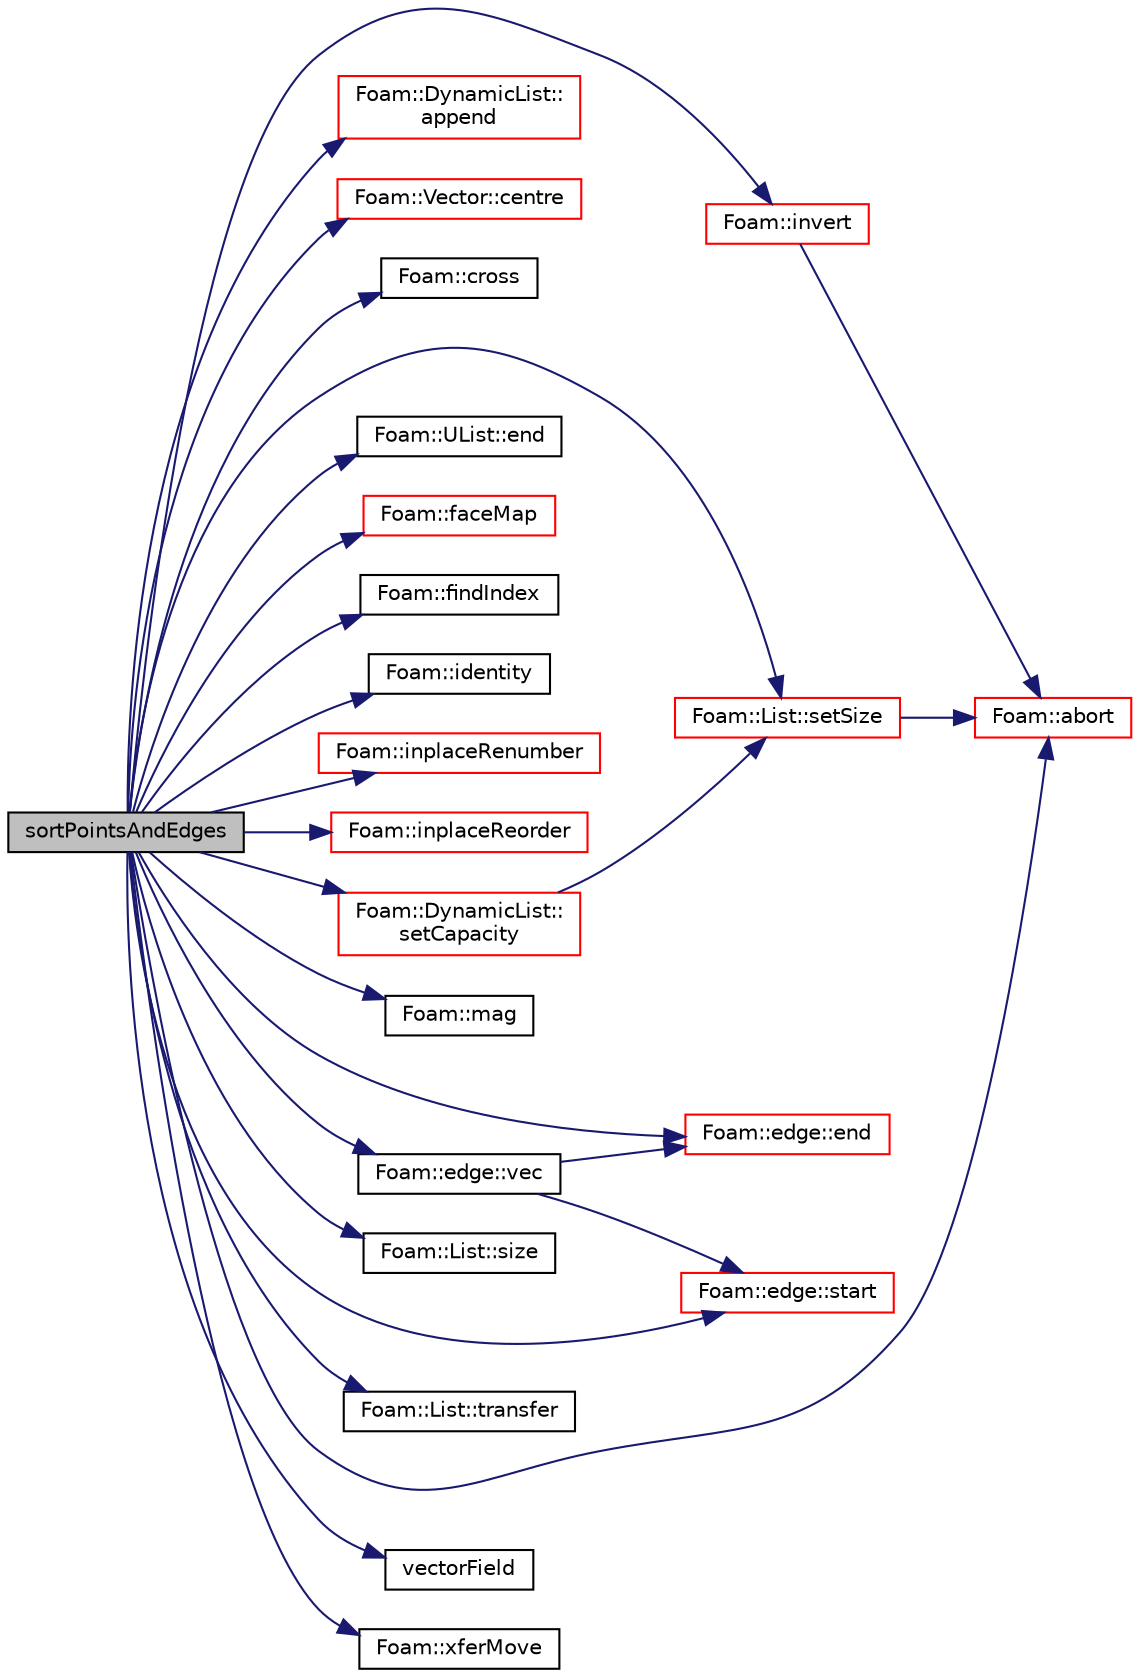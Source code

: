 digraph "sortPointsAndEdges"
{
  bgcolor="transparent";
  edge [fontname="Helvetica",fontsize="10",labelfontname="Helvetica",labelfontsize="10"];
  node [fontname="Helvetica",fontsize="10",shape=record];
  rankdir="LR";
  Node1 [label="sortPointsAndEdges",height=0.2,width=0.4,color="black", fillcolor="grey75", style="filled", fontcolor="black"];
  Node1 -> Node2 [color="midnightblue",fontsize="10",style="solid",fontname="Helvetica"];
  Node2 [label="Foam::abort",height=0.2,width=0.4,color="red",URL="$a10733.html#a447107a607d03e417307c203fa5fb44b"];
  Node1 -> Node3 [color="midnightblue",fontsize="10",style="solid",fontname="Helvetica"];
  Node3 [label="Foam::DynamicList::\lappend",height=0.2,width=0.4,color="red",URL="$a00603.html#a7b67b42af715604376ad63a681dee6d8",tooltip="Append an element at the end of the list. "];
  Node1 -> Node4 [color="midnightblue",fontsize="10",style="solid",fontname="Helvetica"];
  Node4 [label="Foam::Vector::centre",height=0.2,width=0.4,color="red",URL="$a02791.html#a14e7470ec1c401bcd5b0330c73e5cc8a",tooltip="Return *this (used for point which is a typedef to Vector<scalar>. "];
  Node1 -> Node5 [color="midnightblue",fontsize="10",style="solid",fontname="Helvetica"];
  Node5 [label="Foam::cross",height=0.2,width=0.4,color="black",URL="$a10733.html#acfc273661e3566f80f644ea570c8726a"];
  Node1 -> Node6 [color="midnightblue",fontsize="10",style="solid",fontname="Helvetica"];
  Node6 [label="Foam::edge::end",height=0.2,width=0.4,color="red",URL="$a00611.html#a8ed0e876210c2c116b5694307a830518",tooltip="Return end vertex label. "];
  Node1 -> Node7 [color="midnightblue",fontsize="10",style="solid",fontname="Helvetica"];
  Node7 [label="Foam::UList::end",height=0.2,width=0.4,color="black",URL="$a02735.html#acf5102a998ffca93da588563e2af7413",tooltip="Return an iterator to end traversing the UList. "];
  Node1 -> Node8 [color="midnightblue",fontsize="10",style="solid",fontname="Helvetica"];
  Node8 [label="Foam::faceMap",height=0.2,width=0.4,color="red",URL="$a10733.html#aa77215843e964fac259ab06e68d0ee02"];
  Node1 -> Node9 [color="midnightblue",fontsize="10",style="solid",fontname="Helvetica"];
  Node9 [label="Foam::findIndex",height=0.2,width=0.4,color="black",URL="$a10733.html#ac16695f83f370df159eed19f92d095fb",tooltip="Find first occurence of given element and return index,. "];
  Node1 -> Node10 [color="midnightblue",fontsize="10",style="solid",fontname="Helvetica"];
  Node10 [label="Foam::identity",height=0.2,width=0.4,color="black",URL="$a10733.html#a36af96cb841435845fffb4fe69208490",tooltip="Create identity map (map[i] == i) of given length. "];
  Node1 -> Node11 [color="midnightblue",fontsize="10",style="solid",fontname="Helvetica"];
  Node11 [label="Foam::inplaceRenumber",height=0.2,width=0.4,color="red",URL="$a10733.html#a9b337312524f331043d60cc58a96a5e1",tooltip="Inplace renumber the values of a list. "];
  Node1 -> Node12 [color="midnightblue",fontsize="10",style="solid",fontname="Helvetica"];
  Node12 [label="Foam::inplaceReorder",height=0.2,width=0.4,color="red",URL="$a10733.html#afacafc96b1d456a8ba5cfb6c77ff9eb7",tooltip="Inplace reorder the elements of a list. "];
  Node1 -> Node13 [color="midnightblue",fontsize="10",style="solid",fontname="Helvetica"];
  Node13 [label="Foam::invert",height=0.2,width=0.4,color="red",URL="$a10733.html#a327595a4510d001734d50819f3ee744d",tooltip="Invert one-to-one map. Unmapped elements will be -1. "];
  Node13 -> Node2 [color="midnightblue",fontsize="10",style="solid",fontname="Helvetica"];
  Node1 -> Node14 [color="midnightblue",fontsize="10",style="solid",fontname="Helvetica"];
  Node14 [label="Foam::mag",height=0.2,width=0.4,color="black",URL="$a10733.html#a929da2a3fdcf3dacbbe0487d3a330dae"];
  Node1 -> Node15 [color="midnightblue",fontsize="10",style="solid",fontname="Helvetica"];
  Node15 [label="Foam::DynamicList::\lsetCapacity",height=0.2,width=0.4,color="red",URL="$a00603.html#a3769bf93f15609625d62b693c566bcd1",tooltip="Alter the size of the underlying storage. "];
  Node15 -> Node16 [color="midnightblue",fontsize="10",style="solid",fontname="Helvetica"];
  Node16 [label="Foam::List::setSize",height=0.2,width=0.4,color="red",URL="$a01364.html#aedb985ffeaf1bdbfeccc2a8730405703",tooltip="Reset size of List. "];
  Node16 -> Node2 [color="midnightblue",fontsize="10",style="solid",fontname="Helvetica"];
  Node1 -> Node16 [color="midnightblue",fontsize="10",style="solid",fontname="Helvetica"];
  Node1 -> Node17 [color="midnightblue",fontsize="10",style="solid",fontname="Helvetica"];
  Node17 [label="Foam::List::size",height=0.2,width=0.4,color="black",URL="$a01364.html#a8a5f6fa29bd4b500caf186f60245b384",tooltip="Override size to be inconsistent with allocated storage. "];
  Node1 -> Node18 [color="midnightblue",fontsize="10",style="solid",fontname="Helvetica"];
  Node18 [label="Foam::edge::start",height=0.2,width=0.4,color="red",URL="$a00611.html#a96b607a9a9baa575783b4af443ef613f",tooltip="Return start vertex label. "];
  Node1 -> Node19 [color="midnightblue",fontsize="10",style="solid",fontname="Helvetica"];
  Node19 [label="Foam::List::transfer",height=0.2,width=0.4,color="black",URL="$a01364.html#a25ad1d2084d16b234b0cf91c07e832c0",tooltip="Transfer the contents of the argument List into this list. "];
  Node1 -> Node20 [color="midnightblue",fontsize="10",style="solid",fontname="Helvetica"];
  Node20 [label="Foam::edge::vec",height=0.2,width=0.4,color="black",URL="$a00611.html#a9c85e25fb010469f9d04cd70d9250419",tooltip="Return the vector (end - start) "];
  Node20 -> Node6 [color="midnightblue",fontsize="10",style="solid",fontname="Helvetica"];
  Node20 -> Node18 [color="midnightblue",fontsize="10",style="solid",fontname="Helvetica"];
  Node1 -> Node21 [color="midnightblue",fontsize="10",style="solid",fontname="Helvetica"];
  Node21 [label="vectorField",height=0.2,width=0.4,color="black",URL="$a04317.html#a26449ea948f1206dbb29e1bc6e5c7c64"];
  Node1 -> Node22 [color="midnightblue",fontsize="10",style="solid",fontname="Helvetica"];
  Node22 [label="Foam::xferMove",height=0.2,width=0.4,color="black",URL="$a10733.html#ae3ad39ee5ad896e6d3c0f137ecd12abb",tooltip="Construct by transferring the contents of the arg. "];
}

